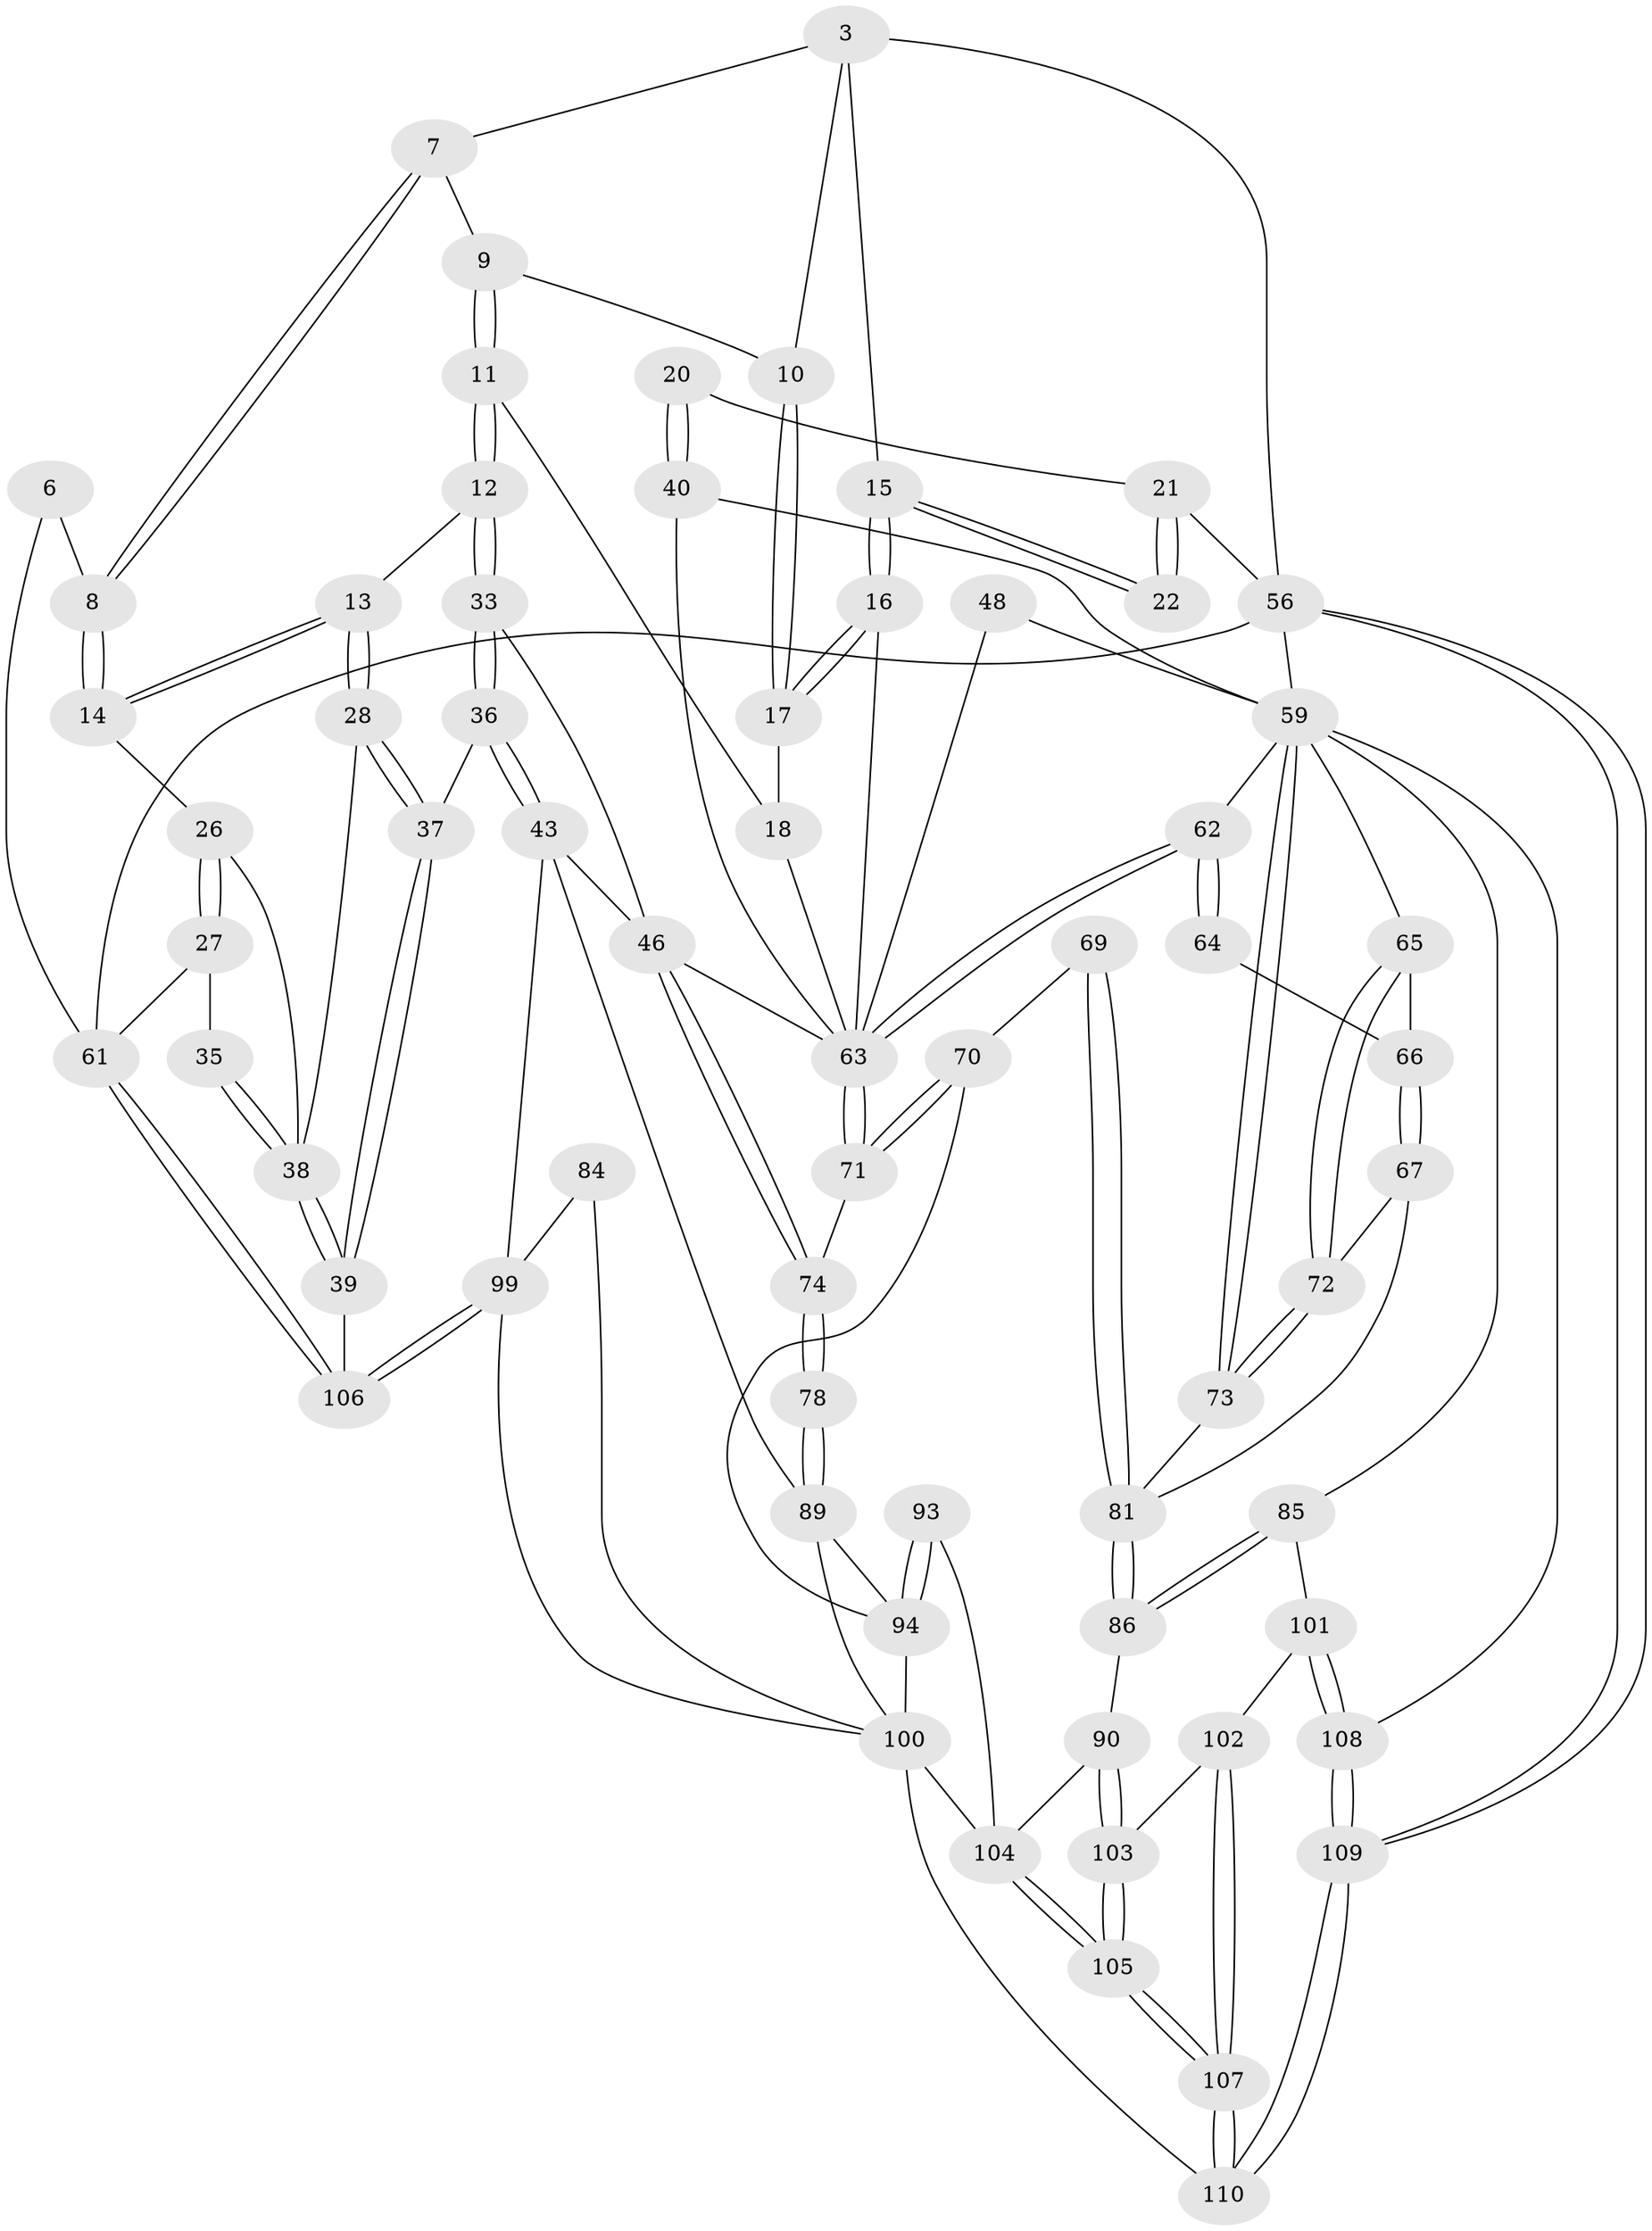 // original degree distribution, {3: 0.02727272727272727, 5: 0.44545454545454544, 4: 0.2636363636363636, 6: 0.2636363636363636}
// Generated by graph-tools (version 1.1) at 2025/05/03/04/25 22:05:18]
// undirected, 66 vertices, 153 edges
graph export_dot {
graph [start="1"]
  node [color=gray90,style=filled];
  3 [pos="+0.9937303229687909+0",super="+2"];
  6 [pos="+0.12294686892902759+0"];
  7 [pos="+0.2707053139913231+0.05482662933117895",super="+1"];
  8 [pos="+0.18035242838573903+0.09078827308731918"];
  9 [pos="+0.27568234420938603+0.05719406349438721"];
  10 [pos="+0.5450961968502879+0"];
  11 [pos="+0.36885712522773934+0.15135400442171132"];
  12 [pos="+0.2785520007692015+0.22634368819593112"];
  13 [pos="+0.1833707629987394+0.18929690492402496"];
  14 [pos="+0.15395684592796255+0.13450865097335862"];
  15 [pos="+0.8075171890092923+0.09293512131604165"];
  16 [pos="+0.7355782269544947+0.1633697303277596"];
  17 [pos="+0.5579243792811935+0.03348347556479112"];
  18 [pos="+0.48834212102536134+0.12143884207145261"];
  20 [pos="+1+0"];
  21 [pos="+1+0"];
  22 [pos="+0.8366090118148934+0.09010281021007141"];
  26 [pos="+0.055501537716192095+0.11213134589435739"];
  27 [pos="+0+0"];
  28 [pos="+0.12319696836900165+0.27565170951473944"];
  33 [pos="+0.279220369571855+0.22940790808675907"];
  35 [pos="+0+0.0037849385022180244"];
  36 [pos="+0.2840808223595583+0.4618365306845804"];
  37 [pos="+0.22051283034251568+0.4645609414888134"];
  38 [pos="+0+0.5215099998561072",super="+29+30"];
  39 [pos="+0+0.5810687453778595"];
  40 [pos="+1+0.0640458815007374",super="+23+19"];
  43 [pos="+0.34614868411510497+0.4913372474740622",super="+42"];
  46 [pos="+0.4786845228549556+0.47195964998083617",super="+41"];
  48 [pos="+0.7906801236159102+0.2595305357477257",super="+47"];
  56 [pos="+1+1",super="+4"];
  59 [pos="+1+0.6348019210788405",super="+58+57+53+50+52"];
  61 [pos="+0+1",super="+5"];
  62 [pos="+0.7134609140948934+0.5813753614437106",super="+55+54"];
  63 [pos="+0.7128856435300231+0.5825305500913852",super="+45+49"];
  64 [pos="+0.8459318882689094+0.47894037183652444"];
  65 [pos="+0.9555218995632574+0.5205201123889801"];
  66 [pos="+0.8575502294126043+0.5181866565522242"];
  67 [pos="+0.8709279053550735+0.5814016647803291"];
  69 [pos="+0.8040828565441327+0.6587582844440134"];
  70 [pos="+0.7430503141512305+0.6628578900293298"];
  71 [pos="+0.7175094702606517+0.6383152217933523"];
  72 [pos="+0.9058035015061106+0.5786889623508877"];
  73 [pos="+1+0.6189298500062427"];
  74 [pos="+0.5760207750506214+0.6503701588842966"];
  78 [pos="+0.5321589131881735+0.7245774892082038"];
  81 [pos="+0.8875264637626218+0.7258294987482555",super="+80+68"];
  84 [pos="+0.3012027323004185+0.761779974568427"];
  85 [pos="+0.9958534627454365+0.7704953731522958"];
  86 [pos="+0.8922034489547778+0.7324614664000558"];
  89 [pos="+0.5157231548075832+0.8005253547036203",super="+82+79"];
  90 [pos="+0.8466152862125692+0.8116700475614557"];
  93 [pos="+0.7333840615578716+0.7411245242382501"];
  94 [pos="+0.5212377547200702+0.8282310252001327",super="+88+87"];
  99 [pos="+0.35302002788641623+1",super="+97"];
  100 [pos="+0.6156001873729458+0.840034337003791",super="+96+98"];
  101 [pos="+0.9090730140295861+0.8781384402944055"];
  102 [pos="+0.89047983197568+0.8779275847627442"];
  103 [pos="+0.8650896861624342+0.855772218299485"];
  104 [pos="+0.7325691407182318+0.8708359898781092",super="+91+92"];
  105 [pos="+0.7409787411437564+0.9024199739776585"];
  106 [pos="+0.29636818447039576+1",super="+77+60"];
  107 [pos="+0.7381201089341859+1"];
  108 [pos="+0.9394373558369624+0.9124382861708177"];
  109 [pos="+0.8560943242633796+1"];
  110 [pos="+0.7211085008348058+1"];
  3 -- 15;
  3 -- 56;
  3 -- 10;
  3 -- 7;
  6 -- 8;
  6 -- 61;
  7 -- 8;
  7 -- 8;
  7 -- 9;
  8 -- 14;
  8 -- 14;
  9 -- 10;
  9 -- 11;
  9 -- 11;
  10 -- 17;
  10 -- 17;
  11 -- 12;
  11 -- 12;
  11 -- 18;
  12 -- 13;
  12 -- 33;
  12 -- 33;
  13 -- 14;
  13 -- 14;
  13 -- 28;
  13 -- 28;
  14 -- 26;
  15 -- 16;
  15 -- 16;
  15 -- 22;
  15 -- 22;
  16 -- 17;
  16 -- 17;
  16 -- 63;
  17 -- 18;
  18 -- 63;
  20 -- 21;
  20 -- 40 [weight=2];
  20 -- 40;
  21 -- 22;
  21 -- 22;
  21 -- 56;
  26 -- 27;
  26 -- 27;
  26 -- 38;
  27 -- 35;
  27 -- 61;
  28 -- 37;
  28 -- 37;
  28 -- 38;
  33 -- 36;
  33 -- 36;
  33 -- 46;
  35 -- 38 [weight=2];
  35 -- 38;
  36 -- 37;
  36 -- 43;
  36 -- 43;
  37 -- 39;
  37 -- 39;
  38 -- 39;
  38 -- 39;
  39 -- 106;
  40 -- 63;
  40 -- 59;
  43 -- 89;
  43 -- 46;
  43 -- 99;
  46 -- 74;
  46 -- 74;
  46 -- 63 [weight=2];
  48 -- 63 [weight=2];
  48 -- 59 [weight=2];
  56 -- 109;
  56 -- 109;
  56 -- 61 [weight=2];
  56 -- 59;
  59 -- 73;
  59 -- 73;
  59 -- 85;
  59 -- 108;
  59 -- 65;
  59 -- 62;
  61 -- 106 [weight=2];
  61 -- 106;
  62 -- 63 [weight=2];
  62 -- 63;
  62 -- 64 [weight=2];
  62 -- 64;
  63 -- 71;
  63 -- 71;
  64 -- 66;
  65 -- 66;
  65 -- 72;
  65 -- 72;
  66 -- 67;
  66 -- 67;
  67 -- 72;
  67 -- 81;
  69 -- 70;
  69 -- 81 [weight=2];
  69 -- 81;
  70 -- 71;
  70 -- 71;
  70 -- 94;
  71 -- 74;
  72 -- 73;
  72 -- 73;
  73 -- 81;
  74 -- 78;
  74 -- 78;
  78 -- 89 [weight=2];
  78 -- 89;
  81 -- 86;
  81 -- 86;
  84 -- 99 [weight=2];
  84 -- 100;
  85 -- 86;
  85 -- 86;
  85 -- 101;
  86 -- 90;
  89 -- 94;
  89 -- 100;
  90 -- 103;
  90 -- 103;
  90 -- 104;
  93 -- 94 [weight=2];
  93 -- 94;
  93 -- 104;
  94 -- 100;
  99 -- 106 [weight=2];
  99 -- 106;
  99 -- 100;
  100 -- 104 [weight=2];
  100 -- 110;
  101 -- 102;
  101 -- 108;
  101 -- 108;
  102 -- 103;
  102 -- 107;
  102 -- 107;
  103 -- 105;
  103 -- 105;
  104 -- 105;
  104 -- 105;
  105 -- 107;
  105 -- 107;
  107 -- 110;
  107 -- 110;
  108 -- 109;
  108 -- 109;
  109 -- 110;
  109 -- 110;
}
